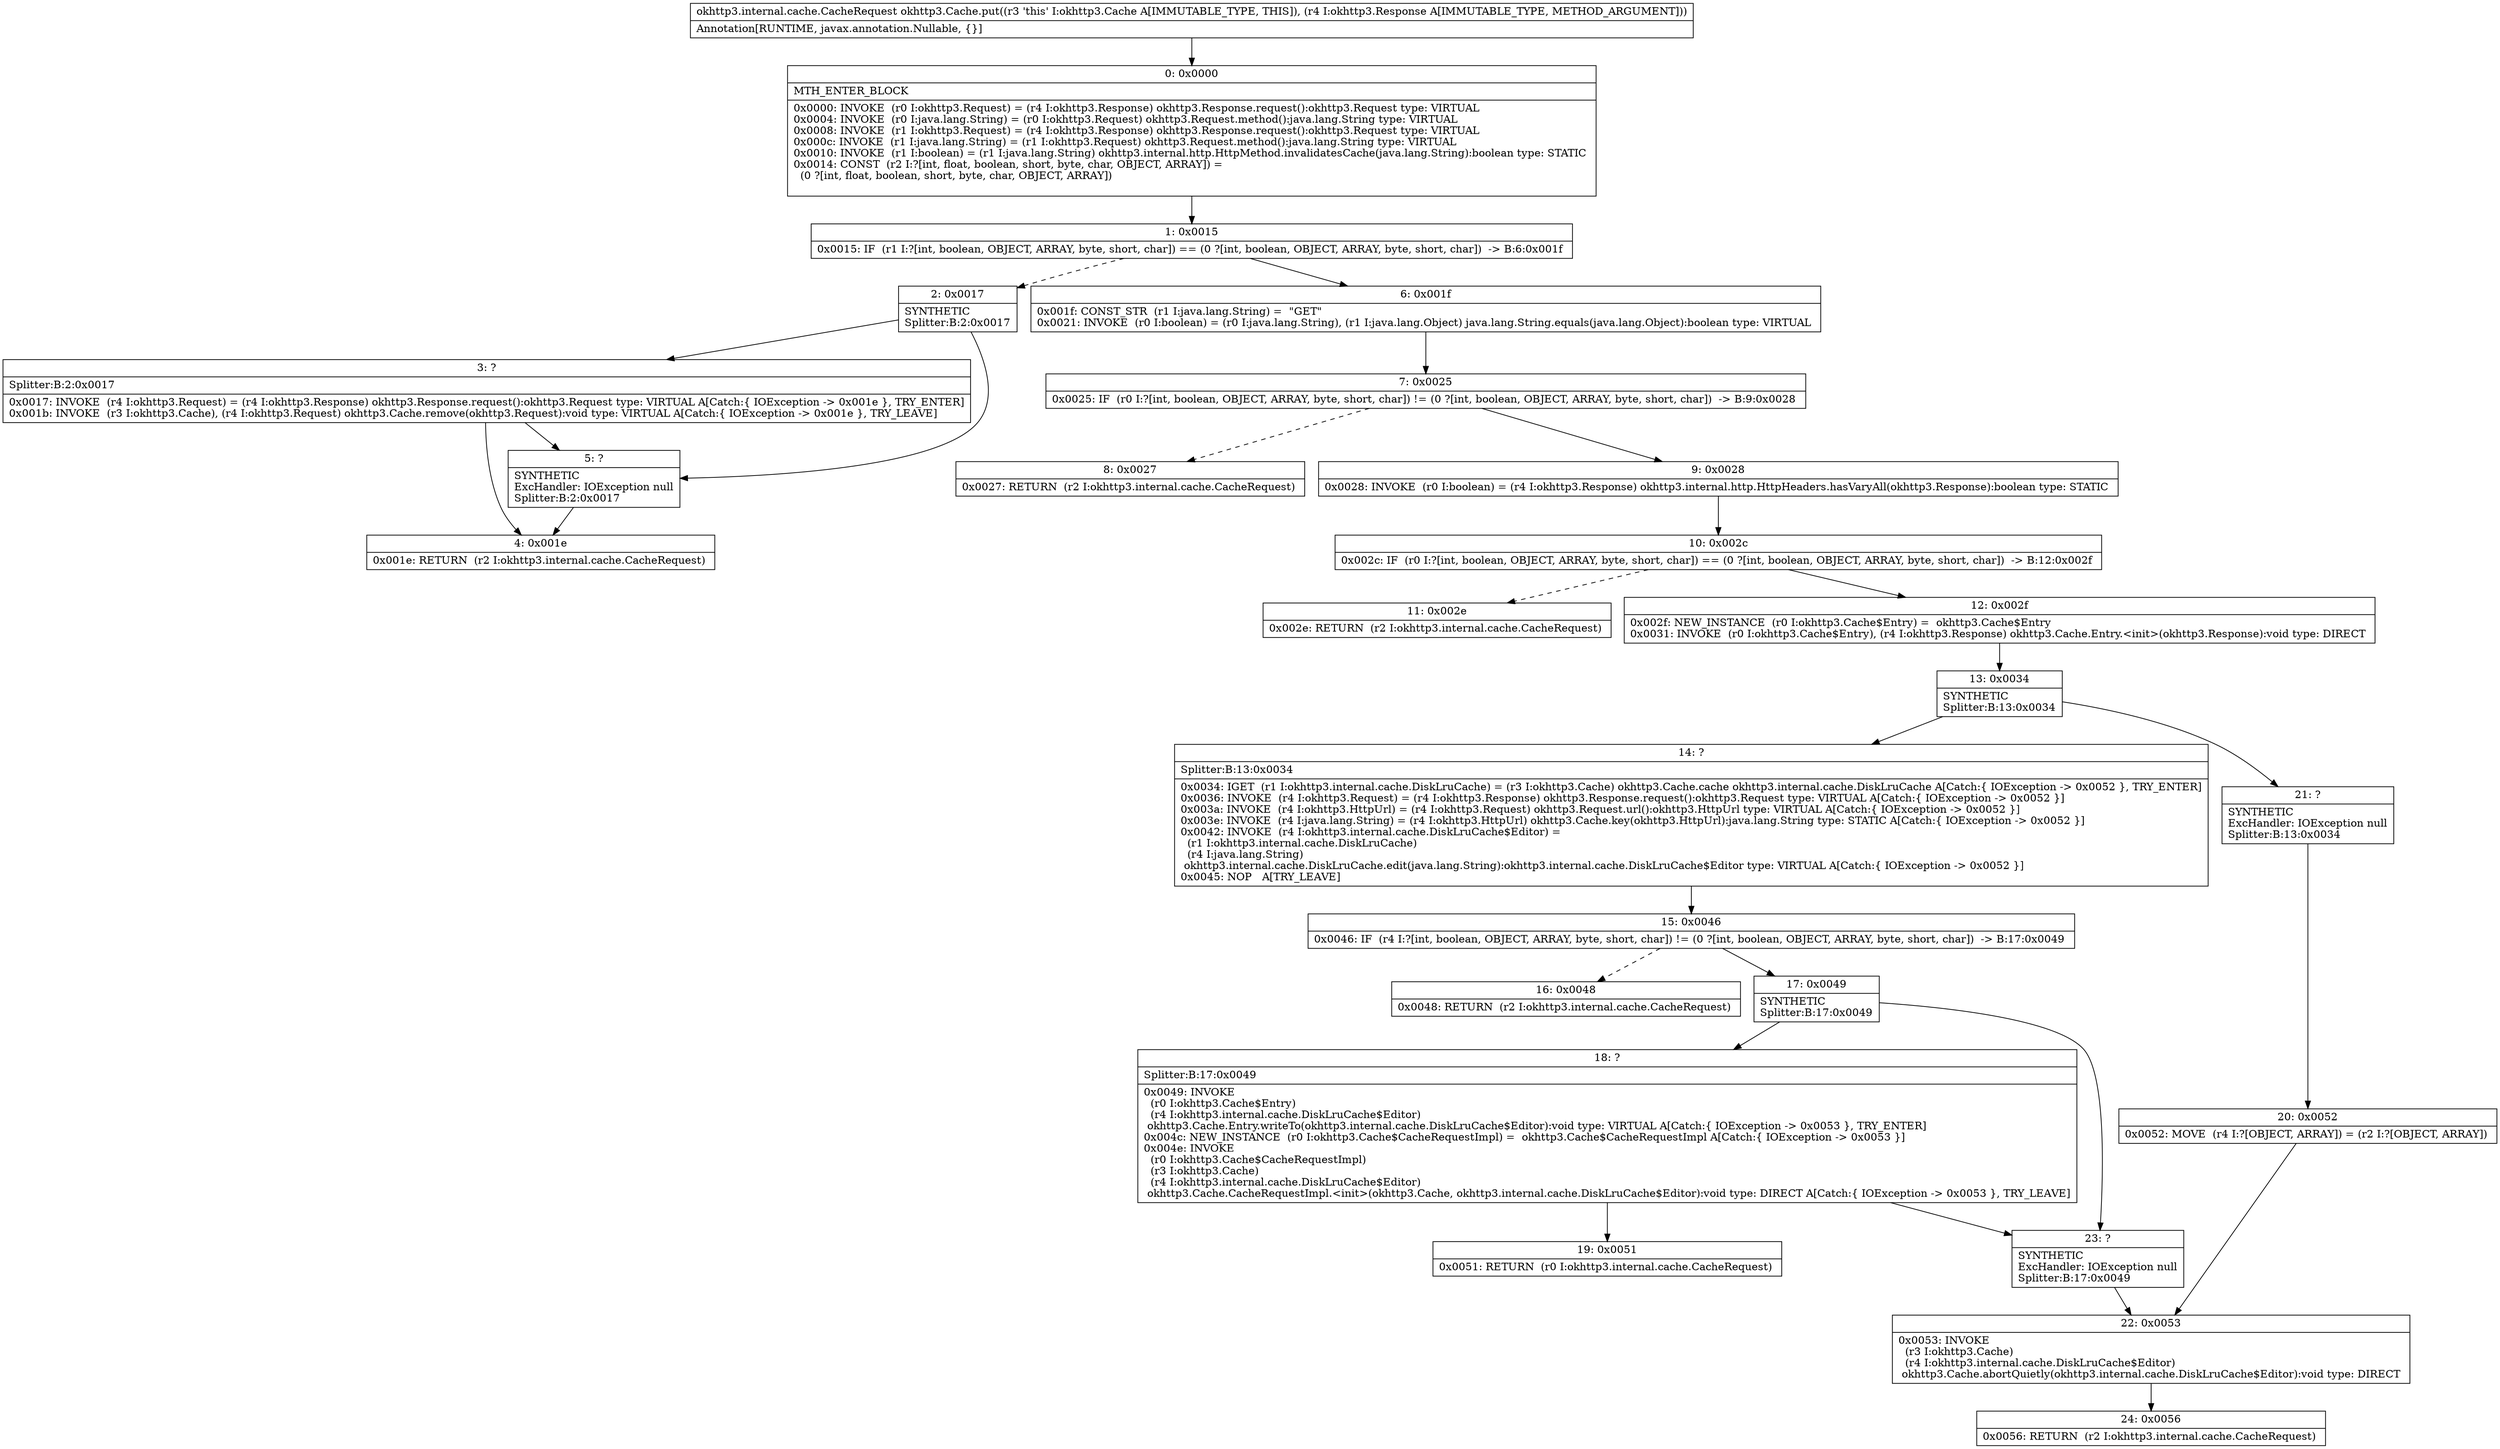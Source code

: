digraph "CFG forokhttp3.Cache.put(Lokhttp3\/Response;)Lokhttp3\/internal\/cache\/CacheRequest;" {
Node_0 [shape=record,label="{0\:\ 0x0000|MTH_ENTER_BLOCK\l|0x0000: INVOKE  (r0 I:okhttp3.Request) = (r4 I:okhttp3.Response) okhttp3.Response.request():okhttp3.Request type: VIRTUAL \l0x0004: INVOKE  (r0 I:java.lang.String) = (r0 I:okhttp3.Request) okhttp3.Request.method():java.lang.String type: VIRTUAL \l0x0008: INVOKE  (r1 I:okhttp3.Request) = (r4 I:okhttp3.Response) okhttp3.Response.request():okhttp3.Request type: VIRTUAL \l0x000c: INVOKE  (r1 I:java.lang.String) = (r1 I:okhttp3.Request) okhttp3.Request.method():java.lang.String type: VIRTUAL \l0x0010: INVOKE  (r1 I:boolean) = (r1 I:java.lang.String) okhttp3.internal.http.HttpMethod.invalidatesCache(java.lang.String):boolean type: STATIC \l0x0014: CONST  (r2 I:?[int, float, boolean, short, byte, char, OBJECT, ARRAY]) = \l  (0 ?[int, float, boolean, short, byte, char, OBJECT, ARRAY])\l \l}"];
Node_1 [shape=record,label="{1\:\ 0x0015|0x0015: IF  (r1 I:?[int, boolean, OBJECT, ARRAY, byte, short, char]) == (0 ?[int, boolean, OBJECT, ARRAY, byte, short, char])  \-\> B:6:0x001f \l}"];
Node_2 [shape=record,label="{2\:\ 0x0017|SYNTHETIC\lSplitter:B:2:0x0017\l}"];
Node_3 [shape=record,label="{3\:\ ?|Splitter:B:2:0x0017\l|0x0017: INVOKE  (r4 I:okhttp3.Request) = (r4 I:okhttp3.Response) okhttp3.Response.request():okhttp3.Request type: VIRTUAL A[Catch:\{ IOException \-\> 0x001e \}, TRY_ENTER]\l0x001b: INVOKE  (r3 I:okhttp3.Cache), (r4 I:okhttp3.Request) okhttp3.Cache.remove(okhttp3.Request):void type: VIRTUAL A[Catch:\{ IOException \-\> 0x001e \}, TRY_LEAVE]\l}"];
Node_4 [shape=record,label="{4\:\ 0x001e|0x001e: RETURN  (r2 I:okhttp3.internal.cache.CacheRequest) \l}"];
Node_5 [shape=record,label="{5\:\ ?|SYNTHETIC\lExcHandler: IOException null\lSplitter:B:2:0x0017\l}"];
Node_6 [shape=record,label="{6\:\ 0x001f|0x001f: CONST_STR  (r1 I:java.lang.String) =  \"GET\" \l0x0021: INVOKE  (r0 I:boolean) = (r0 I:java.lang.String), (r1 I:java.lang.Object) java.lang.String.equals(java.lang.Object):boolean type: VIRTUAL \l}"];
Node_7 [shape=record,label="{7\:\ 0x0025|0x0025: IF  (r0 I:?[int, boolean, OBJECT, ARRAY, byte, short, char]) != (0 ?[int, boolean, OBJECT, ARRAY, byte, short, char])  \-\> B:9:0x0028 \l}"];
Node_8 [shape=record,label="{8\:\ 0x0027|0x0027: RETURN  (r2 I:okhttp3.internal.cache.CacheRequest) \l}"];
Node_9 [shape=record,label="{9\:\ 0x0028|0x0028: INVOKE  (r0 I:boolean) = (r4 I:okhttp3.Response) okhttp3.internal.http.HttpHeaders.hasVaryAll(okhttp3.Response):boolean type: STATIC \l}"];
Node_10 [shape=record,label="{10\:\ 0x002c|0x002c: IF  (r0 I:?[int, boolean, OBJECT, ARRAY, byte, short, char]) == (0 ?[int, boolean, OBJECT, ARRAY, byte, short, char])  \-\> B:12:0x002f \l}"];
Node_11 [shape=record,label="{11\:\ 0x002e|0x002e: RETURN  (r2 I:okhttp3.internal.cache.CacheRequest) \l}"];
Node_12 [shape=record,label="{12\:\ 0x002f|0x002f: NEW_INSTANCE  (r0 I:okhttp3.Cache$Entry) =  okhttp3.Cache$Entry \l0x0031: INVOKE  (r0 I:okhttp3.Cache$Entry), (r4 I:okhttp3.Response) okhttp3.Cache.Entry.\<init\>(okhttp3.Response):void type: DIRECT \l}"];
Node_13 [shape=record,label="{13\:\ 0x0034|SYNTHETIC\lSplitter:B:13:0x0034\l}"];
Node_14 [shape=record,label="{14\:\ ?|Splitter:B:13:0x0034\l|0x0034: IGET  (r1 I:okhttp3.internal.cache.DiskLruCache) = (r3 I:okhttp3.Cache) okhttp3.Cache.cache okhttp3.internal.cache.DiskLruCache A[Catch:\{ IOException \-\> 0x0052 \}, TRY_ENTER]\l0x0036: INVOKE  (r4 I:okhttp3.Request) = (r4 I:okhttp3.Response) okhttp3.Response.request():okhttp3.Request type: VIRTUAL A[Catch:\{ IOException \-\> 0x0052 \}]\l0x003a: INVOKE  (r4 I:okhttp3.HttpUrl) = (r4 I:okhttp3.Request) okhttp3.Request.url():okhttp3.HttpUrl type: VIRTUAL A[Catch:\{ IOException \-\> 0x0052 \}]\l0x003e: INVOKE  (r4 I:java.lang.String) = (r4 I:okhttp3.HttpUrl) okhttp3.Cache.key(okhttp3.HttpUrl):java.lang.String type: STATIC A[Catch:\{ IOException \-\> 0x0052 \}]\l0x0042: INVOKE  (r4 I:okhttp3.internal.cache.DiskLruCache$Editor) = \l  (r1 I:okhttp3.internal.cache.DiskLruCache)\l  (r4 I:java.lang.String)\l okhttp3.internal.cache.DiskLruCache.edit(java.lang.String):okhttp3.internal.cache.DiskLruCache$Editor type: VIRTUAL A[Catch:\{ IOException \-\> 0x0052 \}]\l0x0045: NOP   A[TRY_LEAVE]\l}"];
Node_15 [shape=record,label="{15\:\ 0x0046|0x0046: IF  (r4 I:?[int, boolean, OBJECT, ARRAY, byte, short, char]) != (0 ?[int, boolean, OBJECT, ARRAY, byte, short, char])  \-\> B:17:0x0049 \l}"];
Node_16 [shape=record,label="{16\:\ 0x0048|0x0048: RETURN  (r2 I:okhttp3.internal.cache.CacheRequest) \l}"];
Node_17 [shape=record,label="{17\:\ 0x0049|SYNTHETIC\lSplitter:B:17:0x0049\l}"];
Node_18 [shape=record,label="{18\:\ ?|Splitter:B:17:0x0049\l|0x0049: INVOKE  \l  (r0 I:okhttp3.Cache$Entry)\l  (r4 I:okhttp3.internal.cache.DiskLruCache$Editor)\l okhttp3.Cache.Entry.writeTo(okhttp3.internal.cache.DiskLruCache$Editor):void type: VIRTUAL A[Catch:\{ IOException \-\> 0x0053 \}, TRY_ENTER]\l0x004c: NEW_INSTANCE  (r0 I:okhttp3.Cache$CacheRequestImpl) =  okhttp3.Cache$CacheRequestImpl A[Catch:\{ IOException \-\> 0x0053 \}]\l0x004e: INVOKE  \l  (r0 I:okhttp3.Cache$CacheRequestImpl)\l  (r3 I:okhttp3.Cache)\l  (r4 I:okhttp3.internal.cache.DiskLruCache$Editor)\l okhttp3.Cache.CacheRequestImpl.\<init\>(okhttp3.Cache, okhttp3.internal.cache.DiskLruCache$Editor):void type: DIRECT A[Catch:\{ IOException \-\> 0x0053 \}, TRY_LEAVE]\l}"];
Node_19 [shape=record,label="{19\:\ 0x0051|0x0051: RETURN  (r0 I:okhttp3.internal.cache.CacheRequest) \l}"];
Node_20 [shape=record,label="{20\:\ 0x0052|0x0052: MOVE  (r4 I:?[OBJECT, ARRAY]) = (r2 I:?[OBJECT, ARRAY]) \l}"];
Node_21 [shape=record,label="{21\:\ ?|SYNTHETIC\lExcHandler: IOException null\lSplitter:B:13:0x0034\l}"];
Node_22 [shape=record,label="{22\:\ 0x0053|0x0053: INVOKE  \l  (r3 I:okhttp3.Cache)\l  (r4 I:okhttp3.internal.cache.DiskLruCache$Editor)\l okhttp3.Cache.abortQuietly(okhttp3.internal.cache.DiskLruCache$Editor):void type: DIRECT \l}"];
Node_23 [shape=record,label="{23\:\ ?|SYNTHETIC\lExcHandler: IOException null\lSplitter:B:17:0x0049\l}"];
Node_24 [shape=record,label="{24\:\ 0x0056|0x0056: RETURN  (r2 I:okhttp3.internal.cache.CacheRequest) \l}"];
MethodNode[shape=record,label="{okhttp3.internal.cache.CacheRequest okhttp3.Cache.put((r3 'this' I:okhttp3.Cache A[IMMUTABLE_TYPE, THIS]), (r4 I:okhttp3.Response A[IMMUTABLE_TYPE, METHOD_ARGUMENT]))  | Annotation[RUNTIME, javax.annotation.Nullable, \{\}]\l}"];
MethodNode -> Node_0;
Node_0 -> Node_1;
Node_1 -> Node_2[style=dashed];
Node_1 -> Node_6;
Node_2 -> Node_3;
Node_2 -> Node_5;
Node_3 -> Node_4;
Node_3 -> Node_5;
Node_5 -> Node_4;
Node_6 -> Node_7;
Node_7 -> Node_8[style=dashed];
Node_7 -> Node_9;
Node_9 -> Node_10;
Node_10 -> Node_11[style=dashed];
Node_10 -> Node_12;
Node_12 -> Node_13;
Node_13 -> Node_14;
Node_13 -> Node_21;
Node_14 -> Node_15;
Node_15 -> Node_16[style=dashed];
Node_15 -> Node_17;
Node_17 -> Node_18;
Node_17 -> Node_23;
Node_18 -> Node_19;
Node_18 -> Node_23;
Node_20 -> Node_22;
Node_21 -> Node_20;
Node_22 -> Node_24;
Node_23 -> Node_22;
}

